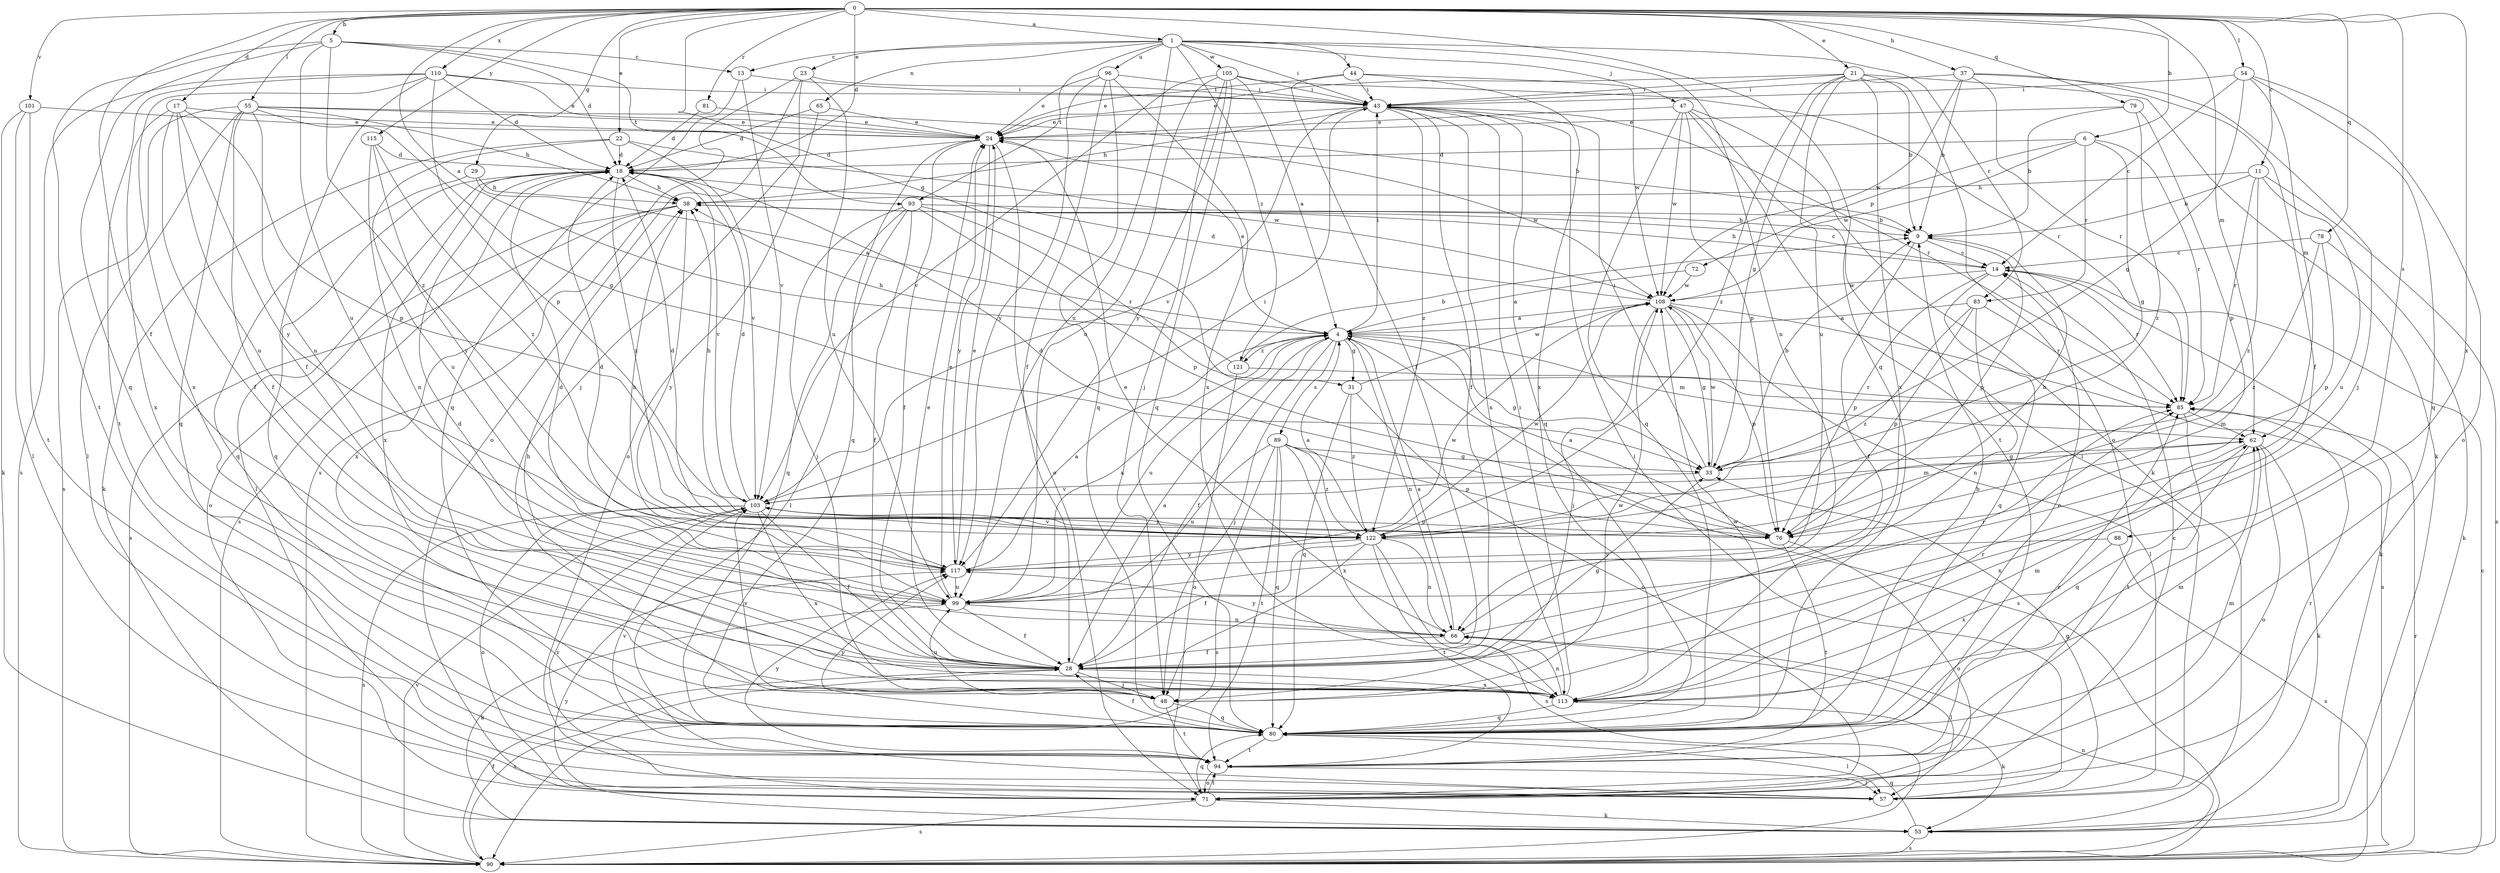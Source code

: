 strict digraph  {
0;
1;
4;
5;
6;
9;
11;
13;
14;
17;
18;
21;
22;
23;
24;
28;
29;
31;
33;
37;
38;
43;
44;
47;
48;
53;
54;
55;
57;
62;
65;
66;
71;
72;
76;
78;
79;
80;
81;
83;
85;
88;
89;
90;
93;
94;
96;
99;
101;
103;
105;
108;
110;
113;
115;
117;
121;
122;
0 -> 1  [label=a];
0 -> 4  [label=a];
0 -> 5  [label=b];
0 -> 6  [label=b];
0 -> 11  [label=c];
0 -> 17  [label=d];
0 -> 18  [label=d];
0 -> 21  [label=e];
0 -> 22  [label=e];
0 -> 28  [label=f];
0 -> 29  [label=g];
0 -> 31  [label=g];
0 -> 37  [label=h];
0 -> 54  [label=l];
0 -> 55  [label=l];
0 -> 62  [label=m];
0 -> 78  [label=q];
0 -> 79  [label=q];
0 -> 80  [label=q];
0 -> 81  [label=r];
0 -> 88  [label=s];
0 -> 101  [label=v];
0 -> 110  [label=x];
0 -> 113  [label=x];
0 -> 115  [label=y];
1 -> 13  [label=c];
1 -> 23  [label=e];
1 -> 43  [label=i];
1 -> 44  [label=j];
1 -> 47  [label=j];
1 -> 65  [label=n];
1 -> 66  [label=n];
1 -> 83  [label=r];
1 -> 93  [label=t];
1 -> 96  [label=u];
1 -> 99  [label=u];
1 -> 105  [label=w];
1 -> 121  [label=z];
4 -> 24  [label=e];
4 -> 28  [label=f];
4 -> 31  [label=g];
4 -> 33  [label=g];
4 -> 43  [label=i];
4 -> 48  [label=j];
4 -> 62  [label=m];
4 -> 66  [label=n];
4 -> 89  [label=s];
4 -> 90  [label=s];
4 -> 99  [label=u];
4 -> 121  [label=z];
5 -> 13  [label=c];
5 -> 18  [label=d];
5 -> 80  [label=q];
5 -> 93  [label=t];
5 -> 94  [label=t];
5 -> 99  [label=u];
5 -> 122  [label=z];
6 -> 18  [label=d];
6 -> 33  [label=g];
6 -> 72  [label=p];
6 -> 83  [label=r];
6 -> 85  [label=r];
6 -> 108  [label=w];
9 -> 14  [label=c];
9 -> 28  [label=f];
9 -> 76  [label=p];
11 -> 9  [label=b];
11 -> 38  [label=h];
11 -> 85  [label=r];
11 -> 90  [label=s];
11 -> 99  [label=u];
11 -> 122  [label=z];
13 -> 43  [label=i];
13 -> 80  [label=q];
13 -> 103  [label=v];
14 -> 38  [label=h];
14 -> 53  [label=k];
14 -> 76  [label=p];
14 -> 80  [label=q];
14 -> 85  [label=r];
14 -> 108  [label=w];
17 -> 24  [label=e];
17 -> 28  [label=f];
17 -> 76  [label=p];
17 -> 99  [label=u];
17 -> 113  [label=x];
17 -> 117  [label=y];
18 -> 38  [label=h];
18 -> 57  [label=l];
18 -> 80  [label=q];
18 -> 90  [label=s];
18 -> 103  [label=v];
18 -> 113  [label=x];
18 -> 122  [label=z];
21 -> 9  [label=b];
21 -> 24  [label=e];
21 -> 33  [label=g];
21 -> 43  [label=i];
21 -> 53  [label=k];
21 -> 71  [label=o];
21 -> 99  [label=u];
21 -> 113  [label=x];
21 -> 122  [label=z];
22 -> 18  [label=d];
22 -> 53  [label=k];
22 -> 99  [label=u];
22 -> 103  [label=v];
22 -> 108  [label=w];
23 -> 43  [label=i];
23 -> 48  [label=j];
23 -> 71  [label=o];
23 -> 90  [label=s];
23 -> 99  [label=u];
24 -> 18  [label=d];
24 -> 28  [label=f];
24 -> 71  [label=o];
24 -> 80  [label=q];
24 -> 108  [label=w];
24 -> 117  [label=y];
28 -> 4  [label=a];
28 -> 18  [label=d];
28 -> 24  [label=e];
28 -> 33  [label=g];
28 -> 48  [label=j];
28 -> 90  [label=s];
28 -> 113  [label=x];
29 -> 4  [label=a];
29 -> 38  [label=h];
29 -> 80  [label=q];
31 -> 71  [label=o];
31 -> 80  [label=q];
31 -> 108  [label=w];
31 -> 122  [label=z];
33 -> 9  [label=b];
33 -> 43  [label=i];
33 -> 103  [label=v];
33 -> 108  [label=w];
37 -> 9  [label=b];
37 -> 28  [label=f];
37 -> 43  [label=i];
37 -> 48  [label=j];
37 -> 85  [label=r];
37 -> 108  [label=w];
38 -> 9  [label=b];
38 -> 14  [label=c];
38 -> 71  [label=o];
38 -> 90  [label=s];
38 -> 113  [label=x];
38 -> 117  [label=y];
43 -> 24  [label=e];
43 -> 28  [label=f];
43 -> 38  [label=h];
43 -> 80  [label=q];
43 -> 85  [label=r];
43 -> 103  [label=v];
43 -> 113  [label=x];
43 -> 122  [label=z];
44 -> 24  [label=e];
44 -> 28  [label=f];
44 -> 43  [label=i];
44 -> 108  [label=w];
44 -> 113  [label=x];
47 -> 24  [label=e];
47 -> 53  [label=k];
47 -> 57  [label=l];
47 -> 76  [label=p];
47 -> 80  [label=q];
47 -> 94  [label=t];
47 -> 108  [label=w];
48 -> 80  [label=q];
48 -> 94  [label=t];
48 -> 99  [label=u];
48 -> 103  [label=v];
48 -> 108  [label=w];
53 -> 80  [label=q];
53 -> 90  [label=s];
53 -> 117  [label=y];
54 -> 14  [label=c];
54 -> 33  [label=g];
54 -> 43  [label=i];
54 -> 62  [label=m];
54 -> 71  [label=o];
54 -> 80  [label=q];
55 -> 9  [label=b];
55 -> 24  [label=e];
55 -> 28  [label=f];
55 -> 33  [label=g];
55 -> 38  [label=h];
55 -> 57  [label=l];
55 -> 80  [label=q];
55 -> 90  [label=s];
55 -> 99  [label=u];
57 -> 33  [label=g];
57 -> 43  [label=i];
57 -> 85  [label=r];
57 -> 103  [label=v];
62 -> 33  [label=g];
62 -> 53  [label=k];
62 -> 71  [label=o];
62 -> 80  [label=q];
62 -> 113  [label=x];
65 -> 18  [label=d];
65 -> 24  [label=e];
65 -> 71  [label=o];
66 -> 4  [label=a];
66 -> 24  [label=e];
66 -> 28  [label=f];
66 -> 57  [label=l];
66 -> 85  [label=r];
66 -> 117  [label=y];
71 -> 14  [label=c];
71 -> 53  [label=k];
71 -> 80  [label=q];
71 -> 90  [label=s];
71 -> 94  [label=t];
72 -> 4  [label=a];
72 -> 108  [label=w];
76 -> 4  [label=a];
76 -> 9  [label=b];
76 -> 18  [label=d];
76 -> 71  [label=o];
76 -> 94  [label=t];
78 -> 14  [label=c];
78 -> 53  [label=k];
78 -> 76  [label=p];
78 -> 122  [label=z];
79 -> 9  [label=b];
79 -> 24  [label=e];
79 -> 76  [label=p];
79 -> 122  [label=z];
80 -> 9  [label=b];
80 -> 14  [label=c];
80 -> 28  [label=f];
80 -> 57  [label=l];
80 -> 62  [label=m];
80 -> 94  [label=t];
80 -> 108  [label=w];
80 -> 117  [label=y];
81 -> 18  [label=d];
81 -> 24  [label=e];
83 -> 4  [label=a];
83 -> 66  [label=n];
83 -> 76  [label=p];
83 -> 85  [label=r];
83 -> 122  [label=z];
85 -> 62  [label=m];
85 -> 94  [label=t];
88 -> 90  [label=s];
88 -> 113  [label=x];
88 -> 117  [label=y];
89 -> 33  [label=g];
89 -> 76  [label=p];
89 -> 80  [label=q];
89 -> 90  [label=s];
89 -> 94  [label=t];
89 -> 99  [label=u];
89 -> 113  [label=x];
89 -> 122  [label=z];
90 -> 14  [label=c];
90 -> 28  [label=f];
90 -> 66  [label=n];
90 -> 85  [label=r];
90 -> 103  [label=v];
93 -> 9  [label=b];
93 -> 28  [label=f];
93 -> 48  [label=j];
93 -> 57  [label=l];
93 -> 76  [label=p];
93 -> 80  [label=q];
93 -> 85  [label=r];
94 -> 57  [label=l];
94 -> 62  [label=m];
94 -> 71  [label=o];
94 -> 85  [label=r];
94 -> 103  [label=v];
94 -> 117  [label=y];
96 -> 24  [label=e];
96 -> 28  [label=f];
96 -> 43  [label=i];
96 -> 80  [label=q];
96 -> 113  [label=x];
96 -> 117  [label=y];
99 -> 4  [label=a];
99 -> 18  [label=d];
99 -> 24  [label=e];
99 -> 28  [label=f];
99 -> 53  [label=k];
99 -> 66  [label=n];
101 -> 24  [label=e];
101 -> 53  [label=k];
101 -> 57  [label=l];
101 -> 94  [label=t];
103 -> 18  [label=d];
103 -> 28  [label=f];
103 -> 38  [label=h];
103 -> 43  [label=i];
103 -> 62  [label=m];
103 -> 71  [label=o];
103 -> 76  [label=p];
103 -> 90  [label=s];
103 -> 113  [label=x];
103 -> 122  [label=z];
105 -> 4  [label=a];
105 -> 43  [label=i];
105 -> 48  [label=j];
105 -> 80  [label=q];
105 -> 85  [label=r];
105 -> 99  [label=u];
105 -> 103  [label=v];
105 -> 117  [label=y];
108 -> 4  [label=a];
108 -> 18  [label=d];
108 -> 33  [label=g];
108 -> 48  [label=j];
108 -> 57  [label=l];
108 -> 76  [label=p];
108 -> 90  [label=s];
110 -> 18  [label=d];
110 -> 24  [label=e];
110 -> 28  [label=f];
110 -> 43  [label=i];
110 -> 76  [label=p];
110 -> 90  [label=s];
110 -> 94  [label=t];
110 -> 113  [label=x];
113 -> 38  [label=h];
113 -> 43  [label=i];
113 -> 53  [label=k];
113 -> 62  [label=m];
113 -> 66  [label=n];
113 -> 80  [label=q];
113 -> 85  [label=r];
115 -> 18  [label=d];
115 -> 66  [label=n];
115 -> 117  [label=y];
115 -> 122  [label=z];
117 -> 4  [label=a];
117 -> 18  [label=d];
117 -> 24  [label=e];
117 -> 38  [label=h];
117 -> 99  [label=u];
117 -> 108  [label=w];
121 -> 9  [label=b];
121 -> 38  [label=h];
121 -> 71  [label=o];
121 -> 85  [label=r];
122 -> 4  [label=a];
122 -> 18  [label=d];
122 -> 28  [label=f];
122 -> 48  [label=j];
122 -> 66  [label=n];
122 -> 90  [label=s];
122 -> 94  [label=t];
122 -> 103  [label=v];
122 -> 108  [label=w];
122 -> 117  [label=y];
}
